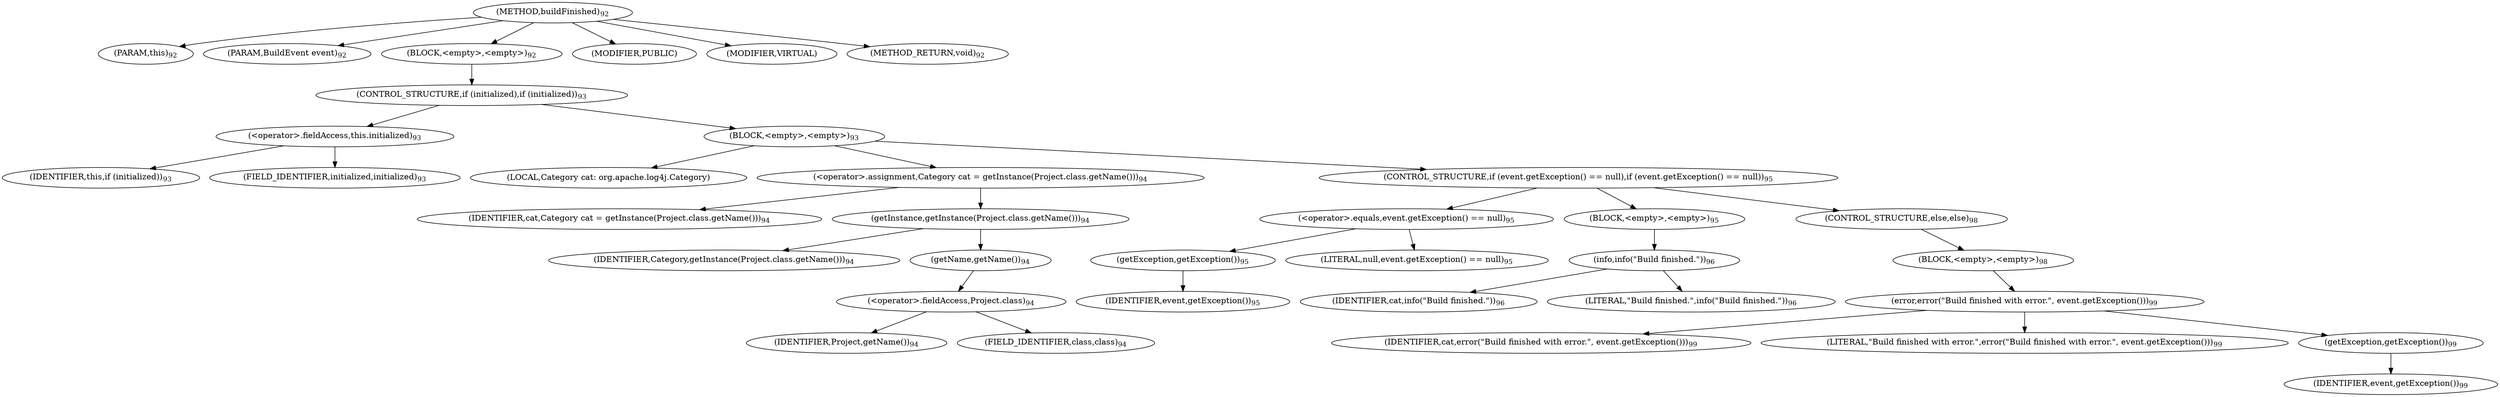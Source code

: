 digraph "buildFinished" {  
"95" [label = <(METHOD,buildFinished)<SUB>92</SUB>> ]
"96" [label = <(PARAM,this)<SUB>92</SUB>> ]
"97" [label = <(PARAM,BuildEvent event)<SUB>92</SUB>> ]
"98" [label = <(BLOCK,&lt;empty&gt;,&lt;empty&gt;)<SUB>92</SUB>> ]
"99" [label = <(CONTROL_STRUCTURE,if (initialized),if (initialized))<SUB>93</SUB>> ]
"100" [label = <(&lt;operator&gt;.fieldAccess,this.initialized)<SUB>93</SUB>> ]
"101" [label = <(IDENTIFIER,this,if (initialized))<SUB>93</SUB>> ]
"102" [label = <(FIELD_IDENTIFIER,initialized,initialized)<SUB>93</SUB>> ]
"103" [label = <(BLOCK,&lt;empty&gt;,&lt;empty&gt;)<SUB>93</SUB>> ]
"104" [label = <(LOCAL,Category cat: org.apache.log4j.Category)> ]
"105" [label = <(&lt;operator&gt;.assignment,Category cat = getInstance(Project.class.getName()))<SUB>94</SUB>> ]
"106" [label = <(IDENTIFIER,cat,Category cat = getInstance(Project.class.getName()))<SUB>94</SUB>> ]
"107" [label = <(getInstance,getInstance(Project.class.getName()))<SUB>94</SUB>> ]
"108" [label = <(IDENTIFIER,Category,getInstance(Project.class.getName()))<SUB>94</SUB>> ]
"109" [label = <(getName,getName())<SUB>94</SUB>> ]
"110" [label = <(&lt;operator&gt;.fieldAccess,Project.class)<SUB>94</SUB>> ]
"111" [label = <(IDENTIFIER,Project,getName())<SUB>94</SUB>> ]
"112" [label = <(FIELD_IDENTIFIER,class,class)<SUB>94</SUB>> ]
"113" [label = <(CONTROL_STRUCTURE,if (event.getException() == null),if (event.getException() == null))<SUB>95</SUB>> ]
"114" [label = <(&lt;operator&gt;.equals,event.getException() == null)<SUB>95</SUB>> ]
"115" [label = <(getException,getException())<SUB>95</SUB>> ]
"116" [label = <(IDENTIFIER,event,getException())<SUB>95</SUB>> ]
"117" [label = <(LITERAL,null,event.getException() == null)<SUB>95</SUB>> ]
"118" [label = <(BLOCK,&lt;empty&gt;,&lt;empty&gt;)<SUB>95</SUB>> ]
"119" [label = <(info,info(&quot;Build finished.&quot;))<SUB>96</SUB>> ]
"120" [label = <(IDENTIFIER,cat,info(&quot;Build finished.&quot;))<SUB>96</SUB>> ]
"121" [label = <(LITERAL,&quot;Build finished.&quot;,info(&quot;Build finished.&quot;))<SUB>96</SUB>> ]
"122" [label = <(CONTROL_STRUCTURE,else,else)<SUB>98</SUB>> ]
"123" [label = <(BLOCK,&lt;empty&gt;,&lt;empty&gt;)<SUB>98</SUB>> ]
"124" [label = <(error,error(&quot;Build finished with error.&quot;, event.getException()))<SUB>99</SUB>> ]
"125" [label = <(IDENTIFIER,cat,error(&quot;Build finished with error.&quot;, event.getException()))<SUB>99</SUB>> ]
"126" [label = <(LITERAL,&quot;Build finished with error.&quot;,error(&quot;Build finished with error.&quot;, event.getException()))<SUB>99</SUB>> ]
"127" [label = <(getException,getException())<SUB>99</SUB>> ]
"128" [label = <(IDENTIFIER,event,getException())<SUB>99</SUB>> ]
"129" [label = <(MODIFIER,PUBLIC)> ]
"130" [label = <(MODIFIER,VIRTUAL)> ]
"131" [label = <(METHOD_RETURN,void)<SUB>92</SUB>> ]
  "95" -> "96" 
  "95" -> "97" 
  "95" -> "98" 
  "95" -> "129" 
  "95" -> "130" 
  "95" -> "131" 
  "98" -> "99" 
  "99" -> "100" 
  "99" -> "103" 
  "100" -> "101" 
  "100" -> "102" 
  "103" -> "104" 
  "103" -> "105" 
  "103" -> "113" 
  "105" -> "106" 
  "105" -> "107" 
  "107" -> "108" 
  "107" -> "109" 
  "109" -> "110" 
  "110" -> "111" 
  "110" -> "112" 
  "113" -> "114" 
  "113" -> "118" 
  "113" -> "122" 
  "114" -> "115" 
  "114" -> "117" 
  "115" -> "116" 
  "118" -> "119" 
  "119" -> "120" 
  "119" -> "121" 
  "122" -> "123" 
  "123" -> "124" 
  "124" -> "125" 
  "124" -> "126" 
  "124" -> "127" 
  "127" -> "128" 
}
